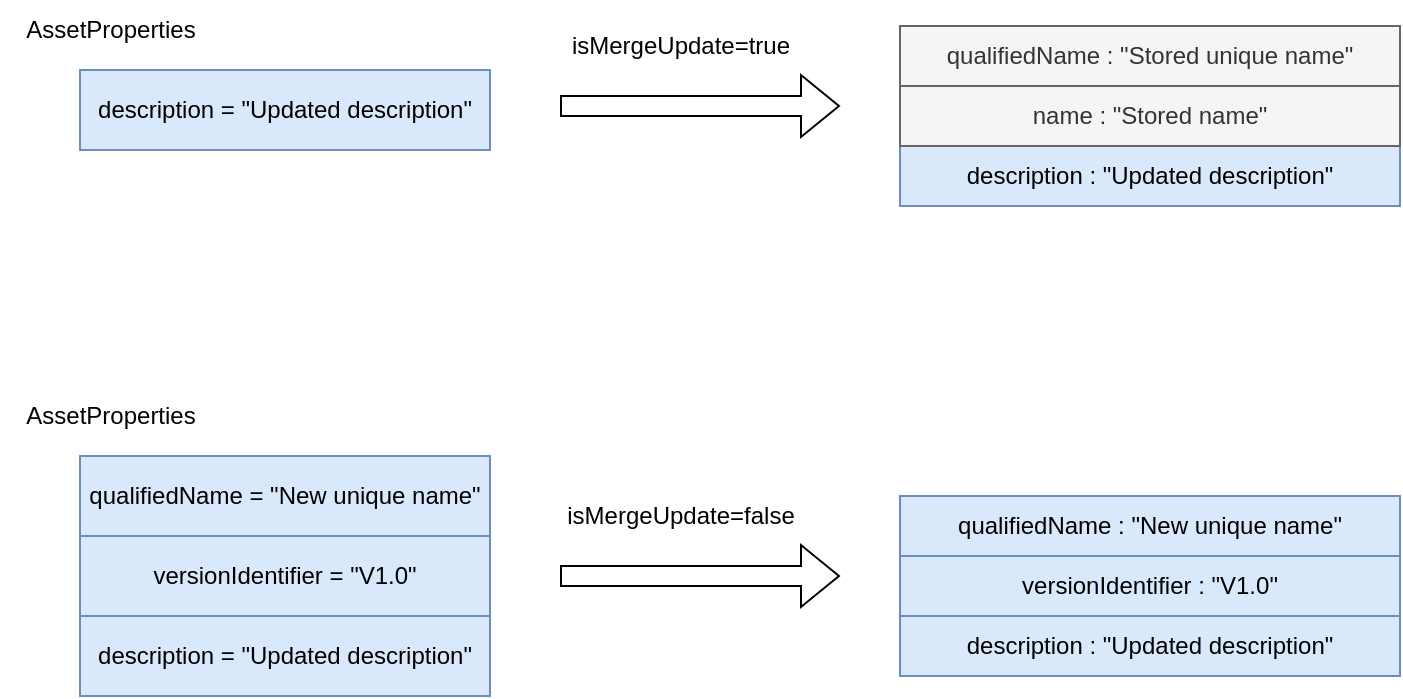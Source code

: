 <mxfile version="20.3.0" type="device" pages="2"><diagram id="RWrM_7pHb_r4aJjwBnhQ" name="is-merge-update"><mxGraphModel dx="1106" dy="773" grid="1" gridSize="10" guides="1" tooltips="1" connect="1" arrows="1" fold="1" page="1" pageScale="1" pageWidth="827" pageHeight="1169" math="0" shadow="0"><root><mxCell id="0"/><mxCell id="1" parent="0"/><mxCell id="to8eEf0rn4pyYX0KRSZ5-1" value="description = &quot;Updated description&quot;" style="rounded=0;whiteSpace=wrap;html=1;fillColor=#dae8fc;strokeColor=#6c8ebf;" vertex="1" parent="1"><mxGeometry x="100" y="142" width="205" height="40" as="geometry"/></mxCell><mxCell id="to8eEf0rn4pyYX0KRSZ5-2" value="AssetProperties" style="text;html=1;align=center;verticalAlign=middle;resizable=0;points=[];autosize=1;strokeColor=none;fillColor=none;" vertex="1" parent="1"><mxGeometry x="60" y="107" width="110" height="30" as="geometry"/></mxCell><mxCell id="to8eEf0rn4pyYX0KRSZ5-3" value="description : &quot;Updated description&quot;" style="rounded=0;whiteSpace=wrap;html=1;fillColor=#dae8fc;strokeColor=#6c8ebf;" vertex="1" parent="1"><mxGeometry x="510" y="180" width="250" height="30" as="geometry"/></mxCell><mxCell id="to8eEf0rn4pyYX0KRSZ5-4" value="name : &quot;Stored name&quot;" style="rounded=0;whiteSpace=wrap;html=1;fillColor=#f5f5f5;fontColor=#333333;strokeColor=#666666;" vertex="1" parent="1"><mxGeometry x="510" y="150" width="250" height="30" as="geometry"/></mxCell><mxCell id="to8eEf0rn4pyYX0KRSZ5-5" value="qualifiedName : &quot;Stored unique name&quot;" style="rounded=0;whiteSpace=wrap;html=1;fillColor=#f5f5f5;fontColor=#333333;strokeColor=#666666;" vertex="1" parent="1"><mxGeometry x="510" y="120" width="250" height="30" as="geometry"/></mxCell><mxCell id="to8eEf0rn4pyYX0KRSZ5-6" value="" style="shape=flexArrow;endArrow=classic;html=1;rounded=0;" edge="1" parent="1"><mxGeometry width="50" height="50" relative="1" as="geometry"><mxPoint x="340" y="160" as="sourcePoint"/><mxPoint x="480" y="160" as="targetPoint"/></mxGeometry></mxCell><mxCell id="to8eEf0rn4pyYX0KRSZ5-7" value="isMergeUpdate=true" style="text;html=1;align=center;verticalAlign=middle;resizable=0;points=[];autosize=1;strokeColor=none;fillColor=none;" vertex="1" parent="1"><mxGeometry x="335" y="115" width="130" height="30" as="geometry"/></mxCell><mxCell id="to8eEf0rn4pyYX0KRSZ5-10" value="description : &quot;Updated description&quot;" style="rounded=0;whiteSpace=wrap;html=1;fillColor=#dae8fc;strokeColor=#6c8ebf;" vertex="1" parent="1"><mxGeometry x="510" y="415" width="250" height="30" as="geometry"/></mxCell><mxCell id="to8eEf0rn4pyYX0KRSZ5-11" value="versionIdentifier : &quot;V1.0&quot;" style="rounded=0;whiteSpace=wrap;html=1;fillColor=#dae8fc;strokeColor=#6c8ebf;" vertex="1" parent="1"><mxGeometry x="510" y="385" width="250" height="30" as="geometry"/></mxCell><mxCell id="to8eEf0rn4pyYX0KRSZ5-12" value="qualifiedName : &quot;New unique name&quot;" style="rounded=0;whiteSpace=wrap;html=1;fillColor=#dae8fc;strokeColor=#6c8ebf;" vertex="1" parent="1"><mxGeometry x="510" y="355" width="250" height="30" as="geometry"/></mxCell><mxCell id="to8eEf0rn4pyYX0KRSZ5-13" value="" style="shape=flexArrow;endArrow=classic;html=1;rounded=0;" edge="1" parent="1"><mxGeometry width="50" height="50" relative="1" as="geometry"><mxPoint x="340" y="395" as="sourcePoint"/><mxPoint x="480" y="395" as="targetPoint"/></mxGeometry></mxCell><mxCell id="to8eEf0rn4pyYX0KRSZ5-14" value="isMergeUpdate=false" style="text;html=1;align=center;verticalAlign=middle;resizable=0;points=[];autosize=1;strokeColor=none;fillColor=none;" vertex="1" parent="1"><mxGeometry x="330" y="350" width="140" height="30" as="geometry"/></mxCell><mxCell id="to8eEf0rn4pyYX0KRSZ5-15" value="qualifiedName = &quot;New unique name&quot;" style="rounded=0;whiteSpace=wrap;html=1;fillColor=#dae8fc;strokeColor=#6c8ebf;" vertex="1" parent="1"><mxGeometry x="100" y="335" width="205" height="40" as="geometry"/></mxCell><mxCell id="to8eEf0rn4pyYX0KRSZ5-16" value="AssetProperties" style="text;html=1;align=center;verticalAlign=middle;resizable=0;points=[];autosize=1;strokeColor=none;fillColor=none;" vertex="1" parent="1"><mxGeometry x="60" y="300" width="110" height="30" as="geometry"/></mxCell><mxCell id="to8eEf0rn4pyYX0KRSZ5-19" value="versionIdentifier = &quot;V1.0&quot;" style="rounded=0;whiteSpace=wrap;html=1;fillColor=#dae8fc;strokeColor=#6c8ebf;" vertex="1" parent="1"><mxGeometry x="100" y="375" width="205" height="40" as="geometry"/></mxCell><mxCell id="to8eEf0rn4pyYX0KRSZ5-20" value="description = &quot;Updated description&quot;" style="rounded=0;whiteSpace=wrap;html=1;fillColor=#dae8fc;strokeColor=#6c8ebf;" vertex="1" parent="1"><mxGeometry x="100" y="415" width="205" height="40" as="geometry"/></mxCell></root></mxGraphModel></diagram><diagram id="MnzNpYllfZDlXCddOJ2I" name="type-hierarchy"><mxGraphModel dx="1106" dy="773" grid="1" gridSize="10" guides="1" tooltips="1" connect="1" arrows="1" fold="1" page="1" pageScale="1" pageWidth="827" pageHeight="1169" math="0" shadow="0"><root><mxCell id="0"/><mxCell id="1" parent="0"/><mxCell id="rZqGZMQn_GwGd6LcEkOm-1" value="«entity»&lt;br&gt;&lt;b&gt;Topic&lt;/b&gt;" style="html=1;strokeColor=#6c8ebf;align=center;fillColor=#dae8fc;gradientColor=#7ea6e0;" vertex="1" parent="1"><mxGeometry x="310" y="647" width="240" height="50" as="geometry"/></mxCell><mxCell id="rZqGZMQn_GwGd6LcEkOm-2" value="topicType : string" style="rounded=0;whiteSpace=wrap;html=1;strokeColor=#000000;gradientColor=#ffffff;align=left;" vertex="1" parent="1"><mxGeometry x="310" y="697" width="240" height="30" as="geometry"/></mxCell><mxCell id="rZqGZMQn_GwGd6LcEkOm-3" style="edgeStyle=orthogonalEdgeStyle;rounded=0;orthogonalLoop=1;jettySize=auto;html=1;entryX=0.5;entryY=1;entryDx=0;entryDy=0;endArrow=block;endFill=0;endSize=18;" edge="1" parent="1" source="rZqGZMQn_GwGd6LcEkOm-4" target="rZqGZMQn_GwGd6LcEkOm-2"><mxGeometry relative="1" as="geometry"/></mxCell><mxCell id="rZqGZMQn_GwGd6LcEkOm-4" value="«entity»&lt;br&gt;&lt;b&gt;KafkaTopic&lt;/b&gt;" style="html=1;strokeColor=#6c8ebf;align=center;fillColor=#dae8fc;gradientColor=#7ea6e0;" vertex="1" parent="1"><mxGeometry x="310" y="777" width="240" height="50" as="geometry"/></mxCell><mxCell id="rZqGZMQn_GwGd6LcEkOm-5" value="partitions : int&lt;br&gt;replicas : int" style="rounded=0;whiteSpace=wrap;html=1;strokeColor=#000000;gradientColor=#ffffff;align=left;" vertex="1" parent="1"><mxGeometry x="310" y="827" width="240" height="50" as="geometry"/></mxCell><mxCell id="rZqGZMQn_GwGd6LcEkOm-6" style="edgeStyle=orthogonalEdgeStyle;rounded=0;orthogonalLoop=1;jettySize=auto;html=1;exitX=0.5;exitY=0;exitDx=0;exitDy=0;entryX=0.5;entryY=1;entryDx=0;entryDy=0;endArrow=block;endFill=0;endSize=17;" edge="1" parent="1" source="rZqGZMQn_GwGd6LcEkOm-7" target="rZqGZMQn_GwGd6LcEkOm-16"><mxGeometry relative="1" as="geometry"/></mxCell><mxCell id="rZqGZMQn_GwGd6LcEkOm-7" value="«entity»&lt;br&gt;&lt;b&gt;Referenceable&lt;/b&gt;" style="html=1;strokeColor=#d6b656;align=center;fillColor=#fff2cc;gradientColor=#ffd966;" vertex="1" parent="1"><mxGeometry x="310" y="254" width="240" height="50" as="geometry"/></mxCell><mxCell id="rZqGZMQn_GwGd6LcEkOm-8" value="qualifiedName : string&lt;br&gt;additionalProperties : map&amp;lt;string, string&amp;gt;&lt;br&gt;&lt;div style=&quot;text-align: left&quot;&gt;&lt;/div&gt;" style="rounded=0;whiteSpace=wrap;html=1;strokeColor=#000000;gradientColor=#ffffff;align=left;" vertex="1" parent="1"><mxGeometry x="310" y="304" width="240" height="39" as="geometry"/></mxCell><mxCell id="rZqGZMQn_GwGd6LcEkOm-9" style="edgeStyle=orthogonalEdgeStyle;rounded=0;orthogonalLoop=1;jettySize=auto;html=1;endArrow=block;endFill=0;endSize=17;" edge="1" parent="1" source="rZqGZMQn_GwGd6LcEkOm-10" target="rZqGZMQn_GwGd6LcEkOm-8"><mxGeometry relative="1" as="geometry"/></mxCell><mxCell id="rZqGZMQn_GwGd6LcEkOm-10" value="«entity»&lt;br&gt;&lt;b&gt;Asset&lt;/b&gt;" style="html=1;strokeColor=#d6b656;align=center;fillColor=#fff2cc;gradientColor=#ffd966;" vertex="1" parent="1"><mxGeometry x="310" y="386.25" width="240" height="50" as="geometry"/></mxCell><mxCell id="rZqGZMQn_GwGd6LcEkOm-11" value="name : string&lt;br&gt;description : string&lt;br&gt;&lt;div style=&quot;text-align: left&quot;&gt;&lt;/div&gt;" style="rounded=0;whiteSpace=wrap;html=1;strokeColor=#000000;gradientColor=#ffffff;align=left;" vertex="1" parent="1"><mxGeometry x="310" y="436.25" width="240" height="40" as="geometry"/></mxCell><mxCell id="rZqGZMQn_GwGd6LcEkOm-12" style="edgeStyle=orthogonalEdgeStyle;rounded=0;orthogonalLoop=1;jettySize=auto;html=1;exitX=0.5;exitY=0;exitDx=0;exitDy=0;endArrow=block;endFill=0;endSize=17;entryX=0.5;entryY=1;entryDx=0;entryDy=0;" edge="1" parent="1" source="rZqGZMQn_GwGd6LcEkOm-13" target="rZqGZMQn_GwGd6LcEkOm-11"><mxGeometry relative="1" as="geometry"><mxPoint x="299.5" y="507.0" as="targetPoint"/></mxGeometry></mxCell><mxCell id="rZqGZMQn_GwGd6LcEkOm-13" value="«entity»&lt;br&gt;&lt;b&gt;DataSet&lt;/b&gt;" style="html=1;strokeColor=#d6b656;align=center;fillColor=#fff2cc;gradientColor=#ffd966;" vertex="1" parent="1"><mxGeometry x="310" y="521" width="240" height="50" as="geometry"/></mxCell><mxCell id="rZqGZMQn_GwGd6LcEkOm-14" value="" style="rounded=0;whiteSpace=wrap;html=1;strokeColor=#000000;gradientColor=#ffffff;align=center;" vertex="1" parent="1"><mxGeometry x="310" y="571" width="240" height="31" as="geometry"/></mxCell><mxCell id="rZqGZMQn_GwGd6LcEkOm-15" value="«entity»&lt;br&gt;&lt;b&gt;OpenMetadataRoot&lt;/b&gt;" style="html=1;strokeColor=#d6b656;align=center;fillColor=#fff2cc;gradientColor=#ffd966;" vertex="1" parent="1"><mxGeometry x="310" y="130" width="240" height="50" as="geometry"/></mxCell><mxCell id="rZqGZMQn_GwGd6LcEkOm-16" value="&lt;br&gt;&lt;div style=&quot;text-align: left&quot;&gt;&lt;/div&gt;" style="rounded=0;whiteSpace=wrap;html=1;strokeColor=#000000;gradientColor=#ffffff;align=left;" vertex="1" parent="1"><mxGeometry x="310" y="180" width="240" height="30" as="geometry"/></mxCell><mxCell id="rZqGZMQn_GwGd6LcEkOm-17" style="edgeStyle=orthogonalEdgeStyle;rounded=0;orthogonalLoop=1;jettySize=auto;html=1;entryX=0.5;entryY=1;entryDx=0;entryDy=0;endArrow=block;endFill=0;endSize=18;" edge="1" parent="1" source="rZqGZMQn_GwGd6LcEkOm-1" target="rZqGZMQn_GwGd6LcEkOm-14"><mxGeometry relative="1" as="geometry"><mxPoint x="440" y="816" as="sourcePoint"/><mxPoint x="440.5" y="751" as="targetPoint"/></mxGeometry></mxCell><mxCell id="rZqGZMQn_GwGd6LcEkOm-18" value="" style="endArrow=none;dashed=1;html=1;dashPattern=1 3;strokeWidth=2;" edge="1" parent="1"><mxGeometry width="50" height="50" relative="1" as="geometry"><mxPoint x="210" y="757" as="sourcePoint"/><mxPoint x="590" y="757" as="targetPoint"/></mxGeometry></mxCell><mxCell id="rZqGZMQn_GwGd6LcEkOm-19" value="" style="shape=curlyBracket;whiteSpace=wrap;html=1;rounded=1;" vertex="1" parent="1"><mxGeometry x="270" y="130" width="20" height="607" as="geometry"/></mxCell><mxCell id="rZqGZMQn_GwGd6LcEkOm-20" value="" style="shape=curlyBracket;whiteSpace=wrap;html=1;rounded=1;" vertex="1" parent="1"><mxGeometry x="270" y="767" width="20" height="120" as="geometry"/></mxCell><mxCell id="rZqGZMQn_GwGd6LcEkOm-21" value="Properties maintained &lt;br&gt;through extended properties&amp;nbsp;" style="text;html=1;align=center;verticalAlign=middle;resizable=0;points=[];autosize=1;strokeColor=none;fillColor=none;" vertex="1" parent="1"><mxGeometry x="100" y="812" width="170" height="30" as="geometry"/></mxCell><mxCell id="rZqGZMQn_GwGd6LcEkOm-22" value="Properties supported directly&lt;br&gt;through the properties object" style="text;html=1;align=center;verticalAlign=middle;resizable=0;points=[];autosize=1;strokeColor=none;fillColor=none;" vertex="1" parent="1"><mxGeometry x="100" y="418.5" width="170" height="30" as="geometry"/></mxCell></root></mxGraphModel></diagram></mxfile>